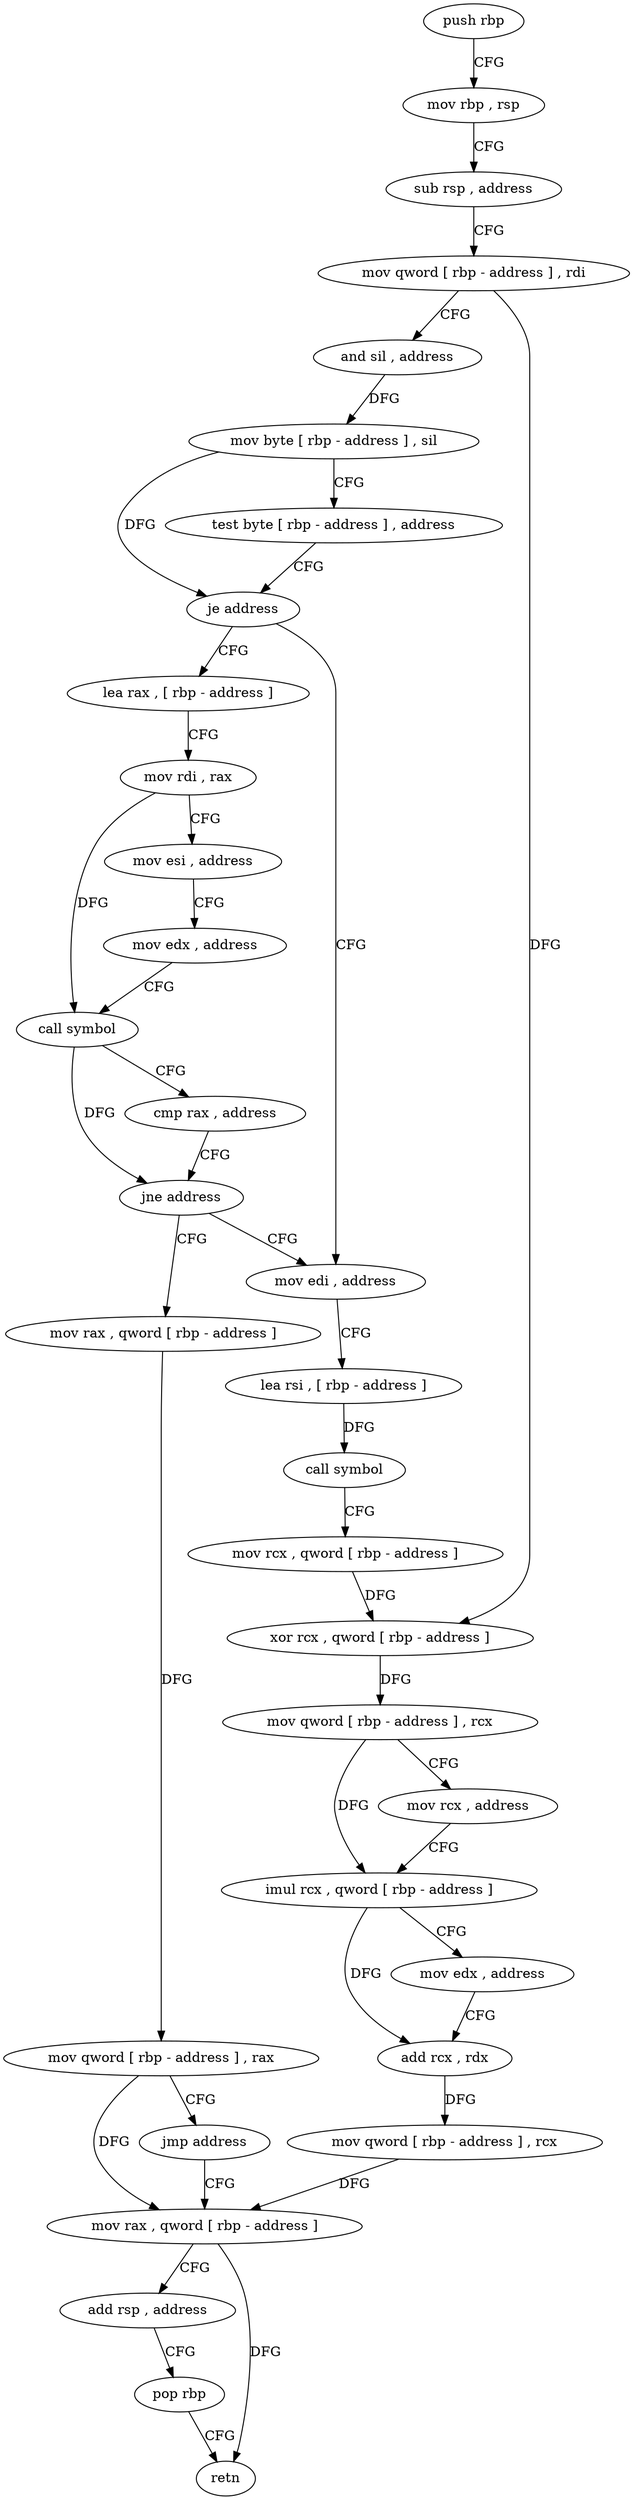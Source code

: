digraph "func" {
"4289184" [label = "push rbp" ]
"4289185" [label = "mov rbp , rsp" ]
"4289188" [label = "sub rsp , address" ]
"4289192" [label = "mov qword [ rbp - address ] , rdi" ]
"4289196" [label = "and sil , address" ]
"4289200" [label = "mov byte [ rbp - address ] , sil" ]
"4289204" [label = "test byte [ rbp - address ] , address" ]
"4289208" [label = "je address" ]
"4289259" [label = "mov edi , address" ]
"4289214" [label = "lea rax , [ rbp - address ]" ]
"4289264" [label = "lea rsi , [ rbp - address ]" ]
"4289268" [label = "call symbol" ]
"4289273" [label = "mov rcx , qword [ rbp - address ]" ]
"4289277" [label = "xor rcx , qword [ rbp - address ]" ]
"4289281" [label = "mov qword [ rbp - address ] , rcx" ]
"4289285" [label = "mov rcx , address" ]
"4289295" [label = "imul rcx , qword [ rbp - address ]" ]
"4289300" [label = "mov edx , address" ]
"4289305" [label = "add rcx , rdx" ]
"4289308" [label = "mov qword [ rbp - address ] , rcx" ]
"4289312" [label = "mov rax , qword [ rbp - address ]" ]
"4289218" [label = "mov rdi , rax" ]
"4289221" [label = "mov esi , address" ]
"4289226" [label = "mov edx , address" ]
"4289231" [label = "call symbol" ]
"4289236" [label = "cmp rax , address" ]
"4289240" [label = "jne address" ]
"4289246" [label = "mov rax , qword [ rbp - address ]" ]
"4289250" [label = "mov qword [ rbp - address ] , rax" ]
"4289254" [label = "jmp address" ]
"4289316" [label = "add rsp , address" ]
"4289320" [label = "pop rbp" ]
"4289321" [label = "retn" ]
"4289184" -> "4289185" [ label = "CFG" ]
"4289185" -> "4289188" [ label = "CFG" ]
"4289188" -> "4289192" [ label = "CFG" ]
"4289192" -> "4289196" [ label = "CFG" ]
"4289192" -> "4289277" [ label = "DFG" ]
"4289196" -> "4289200" [ label = "DFG" ]
"4289200" -> "4289204" [ label = "CFG" ]
"4289200" -> "4289208" [ label = "DFG" ]
"4289204" -> "4289208" [ label = "CFG" ]
"4289208" -> "4289259" [ label = "CFG" ]
"4289208" -> "4289214" [ label = "CFG" ]
"4289259" -> "4289264" [ label = "CFG" ]
"4289214" -> "4289218" [ label = "CFG" ]
"4289264" -> "4289268" [ label = "DFG" ]
"4289268" -> "4289273" [ label = "CFG" ]
"4289273" -> "4289277" [ label = "DFG" ]
"4289277" -> "4289281" [ label = "DFG" ]
"4289281" -> "4289285" [ label = "CFG" ]
"4289281" -> "4289295" [ label = "DFG" ]
"4289285" -> "4289295" [ label = "CFG" ]
"4289295" -> "4289300" [ label = "CFG" ]
"4289295" -> "4289305" [ label = "DFG" ]
"4289300" -> "4289305" [ label = "CFG" ]
"4289305" -> "4289308" [ label = "DFG" ]
"4289308" -> "4289312" [ label = "DFG" ]
"4289312" -> "4289316" [ label = "CFG" ]
"4289312" -> "4289321" [ label = "DFG" ]
"4289218" -> "4289221" [ label = "CFG" ]
"4289218" -> "4289231" [ label = "DFG" ]
"4289221" -> "4289226" [ label = "CFG" ]
"4289226" -> "4289231" [ label = "CFG" ]
"4289231" -> "4289236" [ label = "CFG" ]
"4289231" -> "4289240" [ label = "DFG" ]
"4289236" -> "4289240" [ label = "CFG" ]
"4289240" -> "4289259" [ label = "CFG" ]
"4289240" -> "4289246" [ label = "CFG" ]
"4289246" -> "4289250" [ label = "DFG" ]
"4289250" -> "4289254" [ label = "CFG" ]
"4289250" -> "4289312" [ label = "DFG" ]
"4289254" -> "4289312" [ label = "CFG" ]
"4289316" -> "4289320" [ label = "CFG" ]
"4289320" -> "4289321" [ label = "CFG" ]
}
